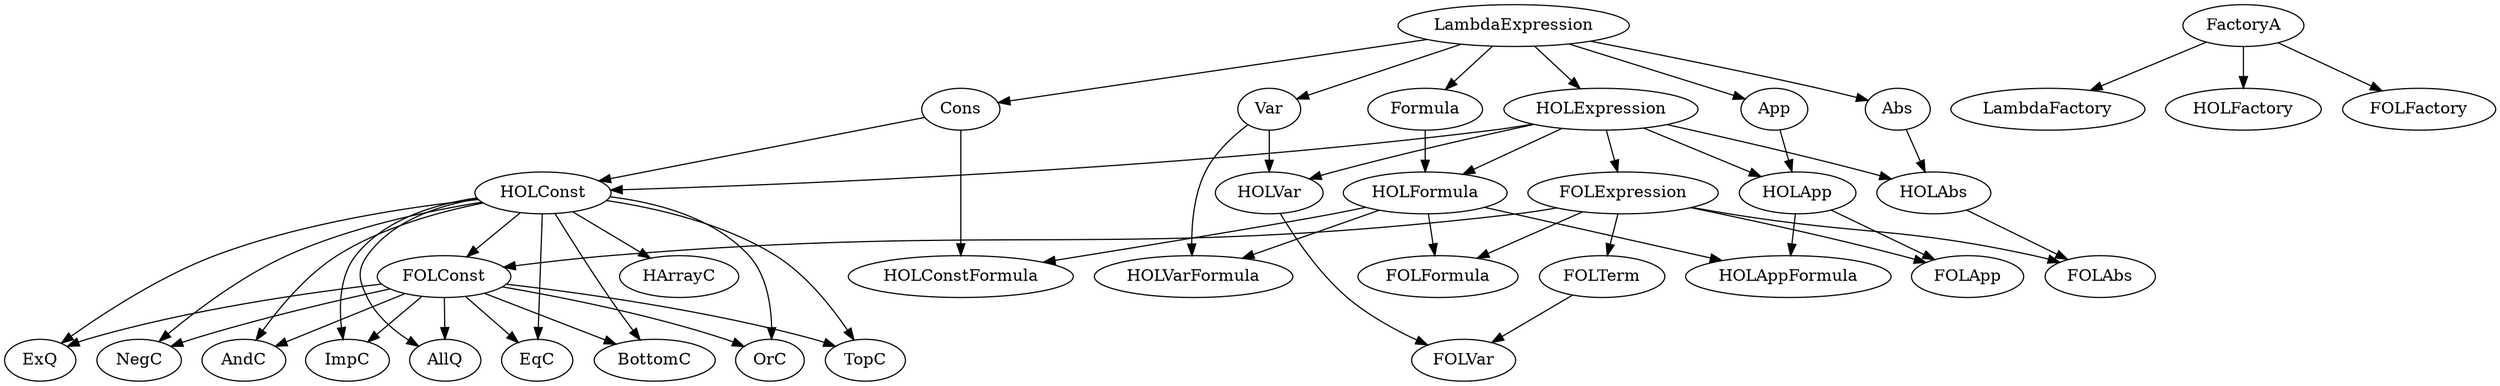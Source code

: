# Command: dot hierarchy.gv -Tpng > hierarchy.png

digraph G {
  LambdaExpression -> Var;
  LambdaExpression -> Cons;
  LambdaExpression -> App;
  LambdaExpression -> Abs;
  LambdaExpression -> Formula;
  LambdaExpression -> HOLExpression;
  FactoryA -> LambdaFactory;
  HOLExpression -> HOLFormula;
  FactoryA -> HOLFactory;
  Formula -> HOLFormula;
  HOLExpression -> HOLVar;
  Var -> HOLVar;
  HOLExpression -> HOLConst;
  Cons -> HOLConst;
  HOLFormula -> HOLVarFormula;
  Var -> HOLVarFormula;
  HOLFormula -> HOLConstFormula;
  Cons -> HOLConstFormula;
  App -> HOLApp;
  HOLExpression -> HOLApp;
  HOLApp -> HOLAppFormula;
  HOLFormula -> HOLAppFormula;
  Abs -> HOLAbs;
  HOLExpression -> HOLAbs;
  HOLConst -> BottomC;
  HOLConst -> TopC;
  HOLConst -> NegC;
  HOLConst -> AndC;
  HOLConst -> OrC;
  HOLConst -> ImpC;
  HOLConst -> HArrayC; 
  HOLConst -> ExQ;
  HOLConst -> AllQ;
  HOLConst -> EqC;
  HOLExpression -> FOLExpression;
  FOLExpression -> FOLFormula;
  HOLFormula -> FOLFormula;
  FOLExpression -> FOLTerm;
  HOLApp -> FOLApp;
  FOLExpression -> FOLApp;
  HOLAbs -> FOLAbs;
  FOLExpression -> FOLAbs;
  HOLVar -> FOLVar;
  FOLTerm -> FOLVar;
  HOLConst -> FOLConst;
  FOLExpression -> FOLConst;
  FOLConst -> TopC;
  FOLConst -> BottomC;
  FOLConst -> NegC;
  FOLConst -> AndC;
  FOLConst -> OrC;
  FOLConst -> ImpC;
  FOLConst -> EqC;
  FOLConst -> ExQ;
  FOLConst -> AllQ;
  FactoryA -> FOLFactory;
}
